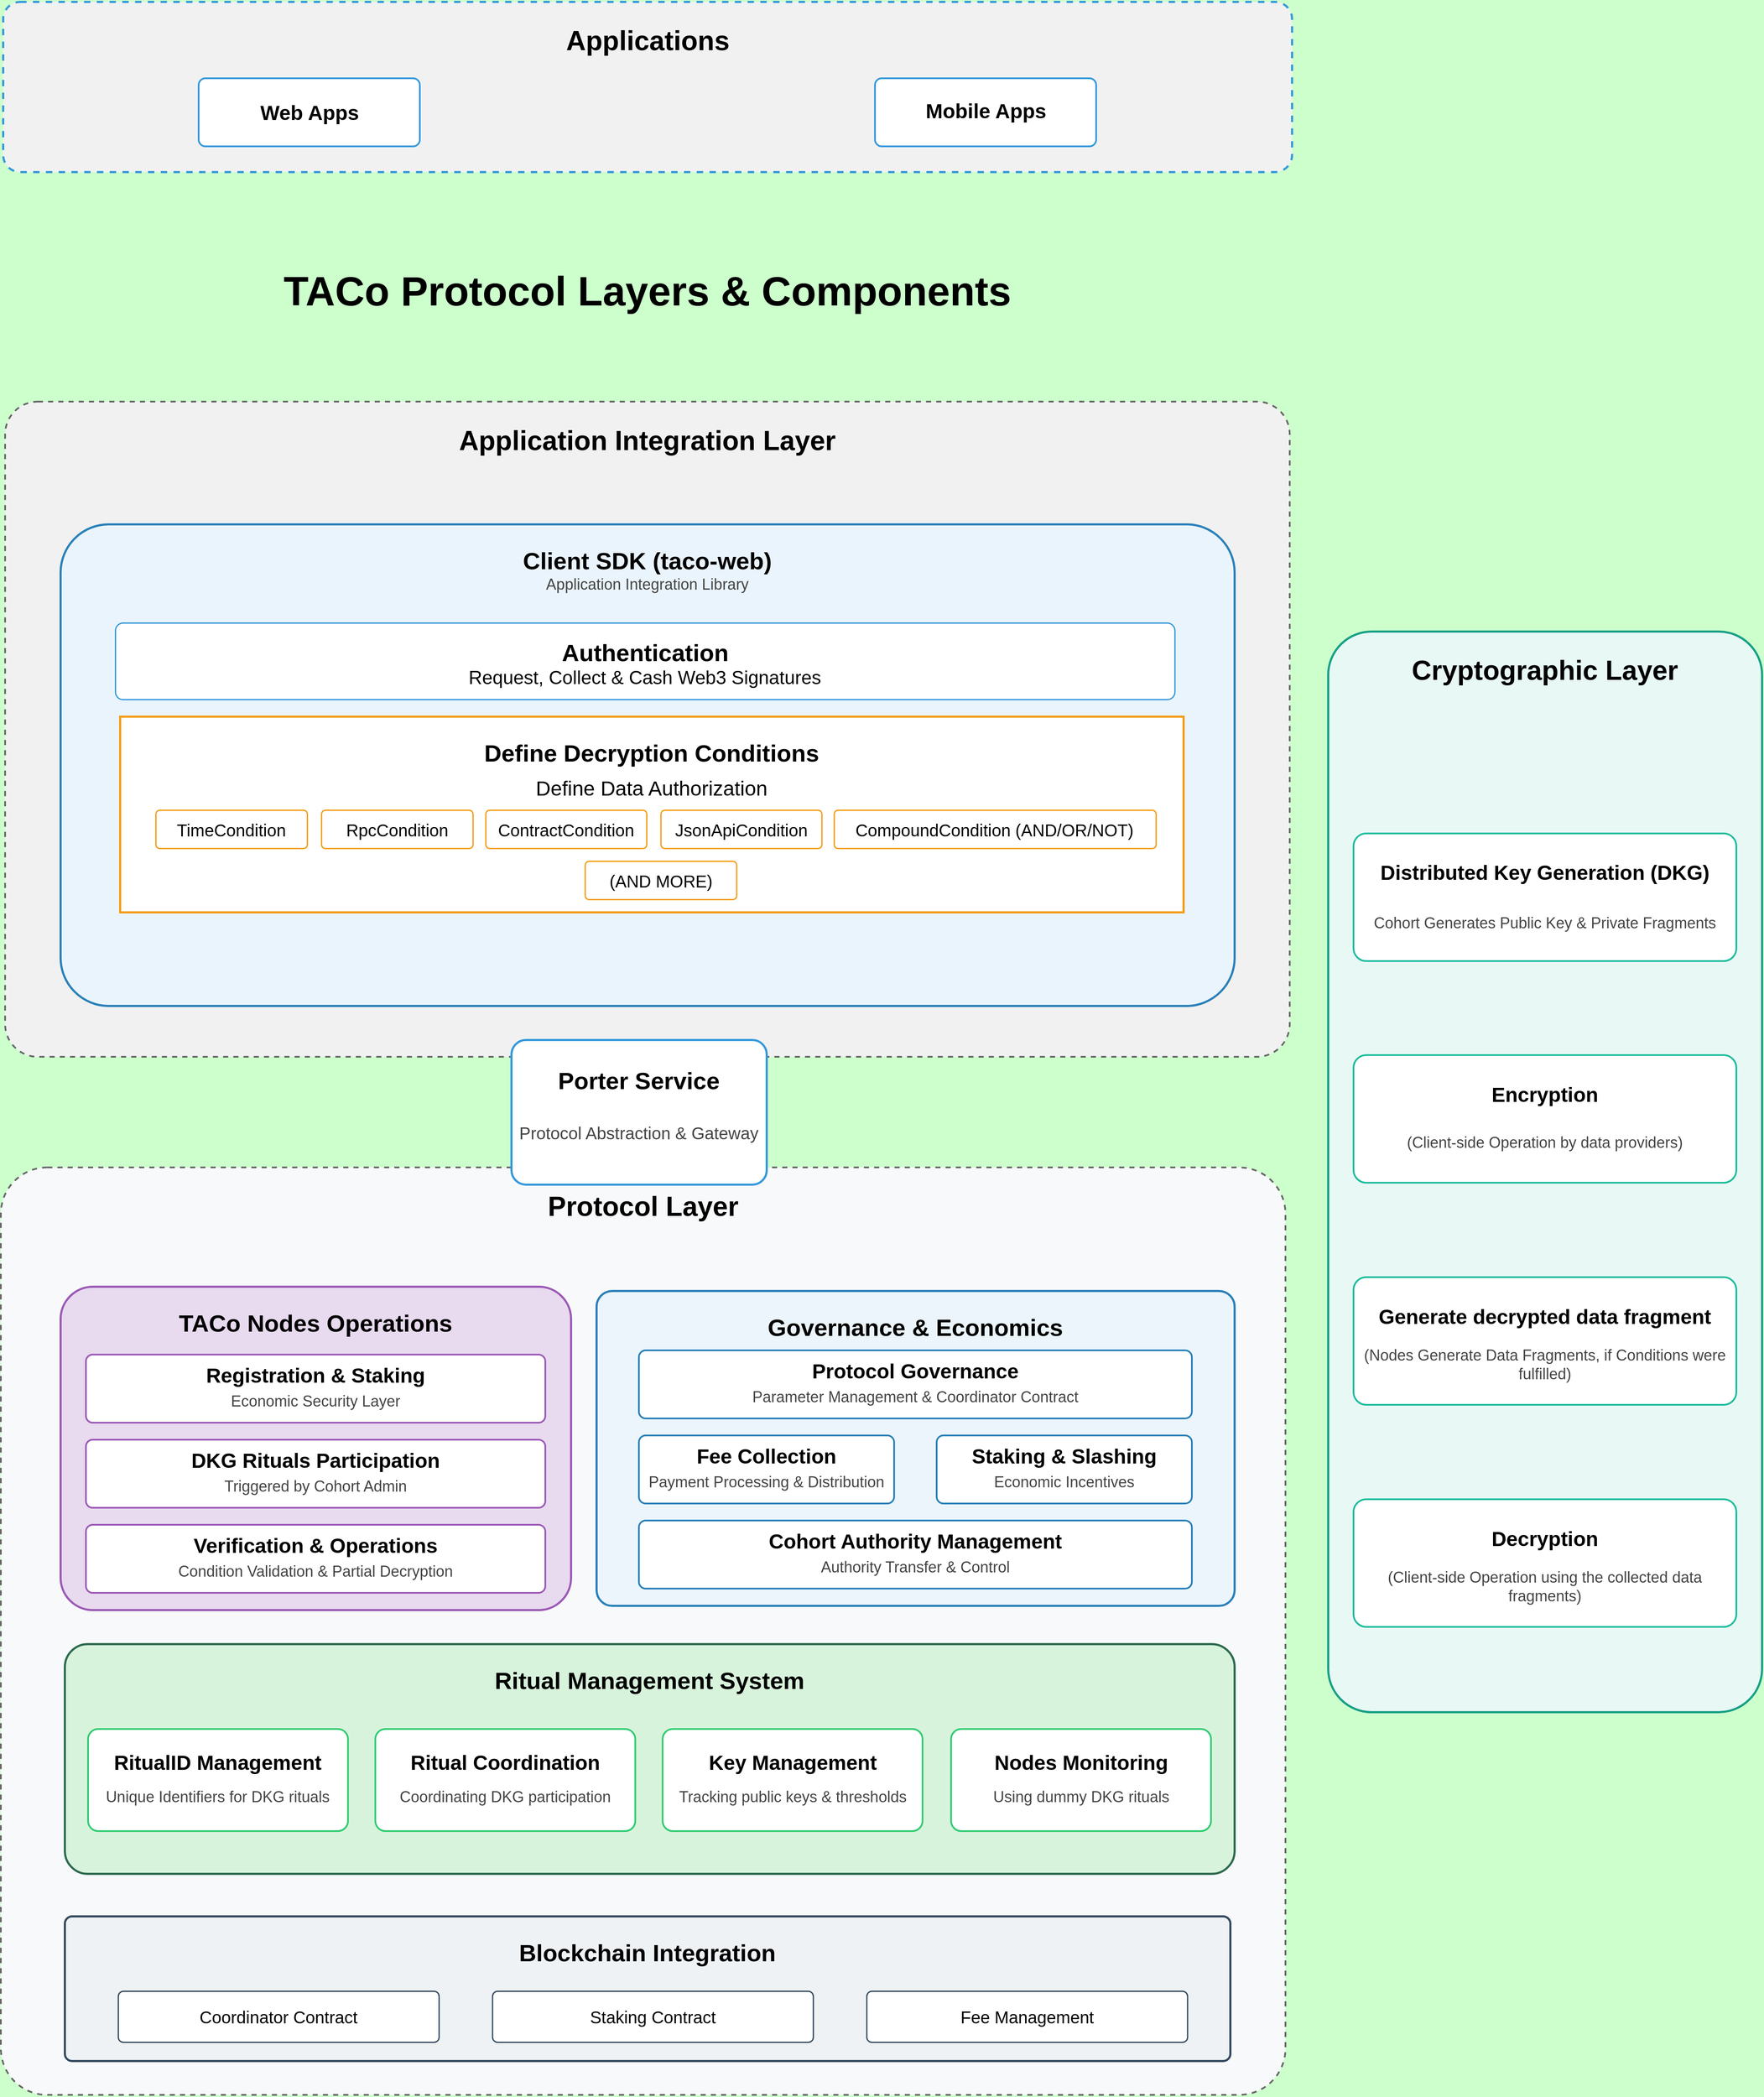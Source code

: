 <!-- 
===================================================================================
 TACo Protocol Use Case Diagram (draw.io source file)
===================================================================================
 WORKFLOW INSTRUCTIONS:
 1. Edit this file using draw.io or compatible tools (e.g., VS Code with draw.io extension)
 2. Export as SVG to SAME-FILE-NAME.svg for documentation display
 3. Keep SAME-FILE-NAME-metadata.json in sync with any changes to actors/use cases
 
 NOTE: This file is the source of truth for the diagram's visual representation.
       The metadata JSON file is the source of truth for the semantic meaning.
===================================================================================
-->
<mxfile>
    <diagram id="taco-components-diagram" name="TACo Components Diagram">
        <mxGraphModel dx="4568" dy="2172" grid="1" gridSize="10" guides="1" tooltips="1" connect="1" arrows="1" fold="1" page="1" pageScale="1" pageWidth="2300" pageHeight="2600" background="#ccffcc" math="0" shadow="0">
            <root>
                <mxCell id="0"/>
                <mxCell id="1" parent="0"/>
                <!-- Title -->
                <mxCell id="title" value="TACo Protocol Layers &amp; Components" style="text;html=1;strokeColor=none;fillColor=none;align=center;verticalAlign=middle;whiteSpace=wrap;rounded=0;fontSize=48;fontColor=#000000;fontStyle=1" parent="1" vertex="1">
                    <mxGeometry x="500" y="360" width="1300" height="60" as="geometry"/>
                </mxCell>
                
                <!-- Application Layer -->
                <mxCell id="app-integration" value="Applications" style="rounded=1;whiteSpace=wrap;html=1;fillColor=#f1f1f1;strokeColor=#3498db;strokeWidth=2.5;arcSize=10;fontSize=32;fontStyle=1;align=center;verticalAlign=top;spacingTop=20;fontColor=#000000;dashed=1;" parent="1" vertex="1">
                    <mxGeometry x="392.5" y="50" width="1515" height="200" as="geometry"/>
                </mxCell>
                
                <!-- Application Types -->
                <mxCell id="web-apps-box" value="" style="rounded=1;whiteSpace=wrap;html=1;fillColor=#ffffff;strokeColor=#3498db;strokeWidth=2;arcSize=10;" parent="1" vertex="1">
                    <mxGeometry x="622.5" y="140" width="260" height="80" as="geometry"/>
                </mxCell>
                <mxCell id="web-apps-title" value="Web Apps" style="text;html=1;strokeColor=none;fillColor=none;align=center;verticalAlign=middle;whiteSpace=wrap;rounded=0;fontSize=24;fontStyle=1;fontColor=#000000;" vertex="1" parent="1">
                    <mxGeometry x="622.5" y="166" width="260" height="30" as="geometry"/>
                </mxCell>
                
                <mxCell id="mobile-apps-box" value="" style="rounded=1;whiteSpace=wrap;html=1;fillColor=#ffffff;strokeColor=#3498db;strokeWidth=2;arcSize=10;" parent="1" vertex="1">
                    <mxGeometry x="1417.5" y="140" width="260" height="80" as="geometry"/>
                </mxCell>
                <mxCell id="mobile-apps-title" value="Mobile Apps" style="text;html=1;strokeColor=none;fillColor=none;align=center;verticalAlign=middle;whiteSpace=wrap;rounded=0;fontSize=24;fontStyle=1;fontColor=#000000;" vertex="1" parent="1">
                    <mxGeometry x="1417.5" y="164" width="260" height="30" as="geometry"/>
                </mxCell>
                
                <!-- Application Integration Layer -->
                <mxCell id="application-domain" value="Application Integration Layer" style="rounded=1;whiteSpace=wrap;html=1;fillColor=#f1f1f1;strokeColor=#666666;strokeWidth=2;dashed=1;arcSize=5;fontSize=32;fontStyle=1;align=center;verticalAlign=top;spacingTop=20;fontColor=#000000;" parent="1" vertex="1">
                    <mxGeometry x="395" y="520" width="1510" height="770" as="geometry"/>
                </mxCell>
                
                <!-- Client SDK -->
                <mxCell id="authentication" value="Client SDK (taco-web)" style="rounded=1;whiteSpace=wrap;html=1;fillColor=#eaf4fc;strokeColor=#2980b9;strokeWidth=2.5;arcSize=10;fontSize=28;fontStyle=1;align=center;verticalAlign=top;spacingTop=20;fontColor=#000000;" parent="1" vertex="1">
                    <mxGeometry x="460" y="664" width="1380" height="566" as="geometry"/>
                </mxCell>
                <mxCell id="client-sdk-desc" value="Application Integration Library" style="text;html=1;strokeColor=none;fillColor=none;align=center;verticalAlign=middle;whiteSpace=wrap;rounded=0;fontSize=18;fontColor=#444444;" vertex="1" parent="1">
                    <mxGeometry x="880" y="720" width="540" height="30" as="geometry"/>
                </mxCell>
                
                <!-- Authentication -->
                <mxCell id="web3-signatures" value="" style="rounded=1;whiteSpace=wrap;html=1;fillColor=#ffffff;strokeColor=#3498db;strokeWidth=1.5;arcSize=10;" parent="1" vertex="1">
                    <mxGeometry x="524.5" y="780" width="1245.32" height="90" as="geometry"/>
                </mxCell>
                <mxCell id="web3-signatures-title" value="Authentication" style="text;html=1;strokeColor=none;fillColor=none;align=center;verticalAlign=middle;whiteSpace=wrap;rounded=0;fontSize=28;fontStyle=1;fontColor=#000000;" vertex="1" parent="1">
                    <mxGeometry x="764.59" y="800" width="765.26" height="30" as="geometry"/>
                </mxCell>
                <mxCell id="web3-signatures-desc" value="Request, Collect &amp; Cash Web3 Signatures" style="text;html=1;strokeColor=none;fillColor=none;align=center;verticalAlign=middle;whiteSpace=wrap;rounded=0;fontSize=22;fontColor=#000000;fontStyle=0" vertex="1" parent="1">
                    <mxGeometry x="616.09" y="830" width="1062.44" height="30" as="geometry"/>
                </mxCell>
                
                <!-- Access Control -->
                <mxCell id="access-control" value="Define Decryption Conditions" style="rounded=0;whiteSpace=wrap;html=1;fillColor=#ffffff;strokeColor=#f39c12;strokeWidth=2.5;arcSize=10;fontSize=28;fontStyle=1;align=center;verticalAlign=top;spacingTop=20;fontColor=#000000;" parent="1" vertex="1">
                    <mxGeometry x="530" y="890" width="1250.01" height="230" as="geometry"/>
                </mxCell>
                <mxCell id="authorization-title" value="Define Data Authorization" style="text;html=1;strokeColor=none;fillColor=none;align=center;verticalAlign=middle;whiteSpace=wrap;rounded=0;fontSize=24;fontStyle=0;fontColor=#000000;" vertex="1" parent="1">
                    <mxGeometry x="965.82" y="960" width="378.37" height="30" as="geometry"/>
                </mxCell>
                
                <!-- Condition Types -->
                <mxCell id="time-condition" value="TimeCondition" style="rounded=1;whiteSpace=wrap;html=1;fillColor=#ffffff;strokeColor=#f39c12;strokeWidth=1.5;arcSize=10;fontSize=20;align=center;fontColor=#000000;" parent="1" vertex="1">
                    <mxGeometry x="572" y="1000" width="178.06" height="45" as="geometry"/>
                </mxCell>
                <mxCell id="rpc-condition" value="RpcCondition" style="rounded=1;whiteSpace=wrap;html=1;fillColor=#ffffff;strokeColor=#f39c12;strokeWidth=1.5;arcSize=10;fontSize=20;align=center;fontColor=#000000;" parent="1" vertex="1">
                    <mxGeometry x="766.75" y="1000" width="178.06" height="45" as="geometry"/>
                </mxCell>
                <mxCell id="contract-condition" value="ContractCondition" style="rounded=1;whiteSpace=wrap;html=1;fillColor=#ffffff;strokeColor=#f39c12;strokeWidth=1.5;arcSize=10;fontSize=20;align=center;fontColor=#000000;" parent="1" vertex="1">
                    <mxGeometry x="959.82" y="1000" width="189.18" height="45" as="geometry"/>
                </mxCell>
                <mxCell id="json-condition" value="JsonApiCondition" style="rounded=1;whiteSpace=wrap;html=1;fillColor=#ffffff;strokeColor=#f39c12;strokeWidth=1.5;arcSize=10;fontSize=20;align=center;fontColor=#000000;" parent="1" vertex="1">
                    <mxGeometry x="1165.7" y="1000" width="189.18" height="45" as="geometry"/>
                </mxCell>
                <mxCell id="compound-condition" value="CompoundCondition (AND/OR/NOT)" style="rounded=1;whiteSpace=wrap;html=1;fillColor=#ffffff;strokeColor=#f39c12;strokeWidth=1.5;arcSize=10;fontSize=20;align=center;fontColor=#000000;" parent="1" vertex="1">
                    <mxGeometry x="1369.35" y="1000" width="378.37" height="45" as="geometry"/>
                </mxCell>
                <mxCell id="more-conditions" value="(AND MORE)" style="rounded=1;whiteSpace=wrap;html=1;fillColor=#ffffff;strokeColor=#f39c12;strokeWidth=1.5;arcSize=10;fontSize=20;align=center;fontColor=#000000;" vertex="1" parent="1">
                    <mxGeometry x="1076.67" y="1060" width="178.06" height="45" as="geometry"/>
                </mxCell>
                <!-- Protocol Layer -->
                <mxCell id="protocol-domain" value="Protocol Layer" style="rounded=1;whiteSpace=wrap;html=1;fillColor=#f7f9fa;strokeColor=#666666;strokeWidth=2;dashed=1;arcSize=5;fontSize=32;fontStyle=1;align=center;verticalAlign=top;spacingTop=20;fontColor=#000000;" parent="1" vertex="1">
                    <mxGeometry x="390" y="1420" width="1510" height="1090" as="geometry"/>
                </mxCell>
                
                <!-- Nodes Operations -->
                <mxCell id="node-infrastructure" value="TACo Nodes Operations" style="rounded=1;whiteSpace=wrap;html=1;fillColor=#e8daef;strokeColor=#9b59b6;strokeWidth=2.5;arcSize=10;fontSize=28;fontStyle=1;align=center;verticalAlign=top;spacingTop=20;fontColor=#000000;" parent="1" vertex="1">
                    <mxGeometry x="460" y="1560" width="600" height="380" as="geometry"/>
                </mxCell>
                <mxCell id="node-participation" value="" style="rounded=1;whiteSpace=wrap;html=1;fillColor=#ffffff;strokeColor=#9b59b6;strokeWidth=2;arcSize=10;" parent="1" vertex="1">
                    <mxGeometry x="490" y="1640" width="540" height="80" as="geometry"/>
                </mxCell>
                <mxCell id="node-participation-title" value="Registration &amp; Staking" style="text;html=1;strokeColor=none;fillColor=none;align=center;verticalAlign=middle;whiteSpace=wrap;rounded=0;fontSize=24;fontStyle=1;fontColor=#000000;" vertex="1" parent="1">
                    <mxGeometry x="490" y="1650" width="540" height="30" as="geometry"/>
                </mxCell>
                <mxCell id="node-participation-desc" value="Economic Security Layer" style="text;html=1;strokeColor=none;fillColor=none;align=center;verticalAlign=middle;whiteSpace=wrap;rounded=0;fontSize=18;fontColor=#444444;" vertex="1" parent="1">
                    <mxGeometry x="490" y="1680" width="540" height="30" as="geometry"/>
                </mxCell>
                <mxCell id="cohort-organization" value="" style="rounded=1;whiteSpace=wrap;html=1;fillColor=#ffffff;strokeColor=#9b59b6;strokeWidth=2;arcSize=10;" parent="1" vertex="1">
                    <mxGeometry x="490" y="1740" width="540" height="80" as="geometry"/>
                </mxCell>
                <mxCell id="cohort-organization-title" value="DKG Rituals Participation" style="text;html=1;strokeColor=none;fillColor=none;align=center;verticalAlign=middle;whiteSpace=wrap;rounded=0;fontSize=24;fontStyle=1;fontColor=#000000;" vertex="1" parent="1">
                    <mxGeometry x="490" y="1750" width="540" height="30" as="geometry"/>
                </mxCell>
                <mxCell id="cohort-organization-desc" value="Triggered by Cohort Admin" style="text;html=1;strokeColor=none;fillColor=none;align=center;verticalAlign=middle;whiteSpace=wrap;rounded=0;fontSize=18;fontColor=#444444;" vertex="1" parent="1">
                    <mxGeometry x="490" y="1780" width="540" height="30" as="geometry"/>
                </mxCell>
                <mxCell id="verification-operations" value="" style="rounded=1;whiteSpace=wrap;html=1;fillColor=#ffffff;strokeColor=#9b59b6;strokeWidth=2;arcSize=10;" parent="1" vertex="1">
                    <mxGeometry x="490" y="1840" width="540" height="80" as="geometry"/>
                </mxCell>
                <mxCell id="verification-operations-title" value="Verification &amp; Operations" style="text;html=1;strokeColor=none;fillColor=none;align=center;verticalAlign=middle;whiteSpace=wrap;rounded=0;fontSize=24;fontStyle=1;fontColor=#000000;" vertex="1" parent="1">
                    <mxGeometry x="490" y="1850" width="540" height="30" as="geometry"/>
                </mxCell>
                <mxCell id="verification-operations-desc" value="Condition Validation &amp; Partial Decryption" style="text;html=1;strokeColor=none;fillColor=none;align=center;verticalAlign=middle;whiteSpace=wrap;rounded=0;fontSize=18;fontColor=#444444;" vertex="1" parent="1">
                    <mxGeometry x="490" y="1880" width="540" height="30" as="geometry"/>
                </mxCell>
                
                <!-- Governance & Economics -->
                <mxCell id="governance-economics" value="Governance &amp; Economics" style="rounded=1;whiteSpace=wrap;html=1;fillColor=#ebf5fb;strokeColor=#2980b9;strokeWidth=2.5;arcSize=5;fontSize=28;fontStyle=1;align=center;verticalAlign=top;spacingTop=20;fontColor=#000000;" parent="1" vertex="1">
                    <mxGeometry x="1090" y="1565" width="750" height="370" as="geometry"/>
                </mxCell>
                <mxCell id="protocol-governance" value="" style="rounded=1;whiteSpace=wrap;html=1;fillColor=#ffffff;strokeColor=#2980b9;strokeWidth=2;arcSize=10;" parent="1" vertex="1">
                    <mxGeometry x="1140" y="1635" width="650" height="80" as="geometry"/>
                </mxCell>
                <mxCell id="protocol-governance-title" value="Protocol Governance" style="text;html=1;strokeColor=none;fillColor=none;align=center;verticalAlign=middle;whiteSpace=wrap;rounded=0;fontSize=24;fontStyle=1;fontColor=#000000;" vertex="1" parent="1">
                    <mxGeometry x="1140" y="1645" width="650" height="30" as="geometry"/>
                </mxCell>
                <mxCell id="protocol-governance-desc" value="Parameter Management &amp; Coordinator Contract" style="text;html=1;strokeColor=none;fillColor=none;align=center;verticalAlign=middle;whiteSpace=wrap;rounded=0;fontSize=18;fontColor=#444444;" vertex="1" parent="1">
                    <mxGeometry x="1140" y="1675" width="650" height="30" as="geometry"/>
                </mxCell>
                <mxCell id="fee-collection" value="" style="rounded=1;whiteSpace=wrap;html=1;fillColor=#ffffff;strokeColor=#2980b9;strokeWidth=2;arcSize=10;" parent="1" vertex="1">
                    <mxGeometry x="1140" y="1735" width="300" height="80" as="geometry"/>
                </mxCell>
                <mxCell id="fee-collection-title" value="Fee Collection" style="text;html=1;strokeColor=none;fillColor=none;align=center;verticalAlign=middle;whiteSpace=wrap;rounded=0;fontSize=24;fontStyle=1;fontColor=#000000;" vertex="1" parent="1">
                    <mxGeometry x="1140" y="1745" width="300" height="30" as="geometry"/>
                </mxCell>
                <mxCell id="fee-collection-desc" value="Payment Processing &amp; Distribution" style="text;html=1;strokeColor=none;fillColor=none;align=center;verticalAlign=middle;whiteSpace=wrap;rounded=0;fontSize=18;fontColor=#444444;" vertex="1" parent="1">
                    <mxGeometry x="1140" y="1775" width="300" height="30" as="geometry"/>
                </mxCell>
                <mxCell id="staking-slashing" value="" style="rounded=1;whiteSpace=wrap;html=1;fillColor=#ffffff;strokeColor=#2980b9;strokeWidth=2;arcSize=10;" parent="1" vertex="1">
                    <mxGeometry x="1490" y="1735" width="300" height="80" as="geometry"/>
                </mxCell>
                <mxCell id="staking-slashing-title" value="Staking &amp; Slashing" style="text;html=1;strokeColor=none;fillColor=none;align=center;verticalAlign=middle;whiteSpace=wrap;rounded=0;fontSize=24;fontStyle=1;fontColor=#000000;" vertex="1" parent="1">
                    <mxGeometry x="1490" y="1745" width="300" height="30" as="geometry"/>
                </mxCell>
                <mxCell id="staking-slashing-desc" value="Economic Incentives" style="text;html=1;strokeColor=none;fillColor=none;align=center;verticalAlign=middle;whiteSpace=wrap;rounded=0;fontSize=18;fontColor=#444444;" vertex="1" parent="1">
                    <mxGeometry x="1490" y="1775" width="300" height="30" as="geometry"/>
                </mxCell>
                <mxCell id="cohort-authority-mgmt" value="" style="rounded=1;whiteSpace=wrap;html=1;fillColor=#ffffff;strokeColor=#2980b9;strokeWidth=2;arcSize=10;" parent="1" vertex="1">
                    <mxGeometry x="1140" y="1835" width="650" height="80" as="geometry"/>
                </mxCell>
                <mxCell id="cohort-authority-mgmt-title" value="Cohort Authority Management" style="text;html=1;strokeColor=none;fillColor=none;align=center;verticalAlign=middle;whiteSpace=wrap;rounded=0;fontSize=24;fontStyle=1;fontColor=#000000;" vertex="1" parent="1">
                    <mxGeometry x="1140" y="1845" width="650" height="30" as="geometry"/>
                </mxCell>
                <mxCell id="cohort-authority-mgmt-desc" value="Authority Transfer &amp; Control" style="text;html=1;strokeColor=none;fillColor=none;align=center;verticalAlign=middle;whiteSpace=wrap;rounded=0;fontSize=18;fontColor=#444444;" vertex="1" parent="1">
                    <mxGeometry x="1140" y="1875" width="650" height="30" as="geometry"/>
                </mxCell>
                
                <!-- Porter Service -->
                <mxCell id="porter-service" value="" style="rounded=1;whiteSpace=wrap;html=1;fillColor=#ffffff;strokeColor=#3498db;strokeWidth=2.5;arcSize=10;" parent="1" vertex="1">
                    <mxGeometry x="990" y="1270" width="300" height="170" as="geometry"/>
                </mxCell>
                <mxCell id="porter-service-title" value="Porter Service" style="text;html=1;strokeColor=none;fillColor=none;align=center;verticalAlign=middle;whiteSpace=wrap;rounded=0;fontSize=28;fontStyle=1;fontColor=#000000;" vertex="1" parent="1">
                    <mxGeometry x="990" y="1294" width="300" height="48" as="geometry"/>
                </mxCell>
                <mxCell id="porter-service-desc" value="Protocol Abstraction &amp; Gateway" style="text;html=1;strokeColor=none;fillColor=none;align=center;verticalAlign=middle;whiteSpace=wrap;rounded=0;fontSize=20;fontColor=#444444;" vertex="1" parent="1">
                    <mxGeometry x="990" y="1355" width="300" height="48" as="geometry"/>
                </mxCell>
                
                <!-- Ritual Management System -->
                <mxCell id="ritual-management" value="Ritual Management System" style="rounded=1;whiteSpace=wrap;html=1;fillColor=#d8f3dc;strokeColor=#2d6a4f;strokeWidth=2.5;arcSize=10;fontSize=28;fontStyle=1;align=center;verticalAlign=top;spacingTop=20;fontColor=#000000;" parent="1" vertex="1">
                    <mxGeometry x="465" y="1980" width="1375" height="270" as="geometry"/>
                </mxCell>
                <mxCell id="ritual-id" value="" style="rounded=1;whiteSpace=wrap;html=1;fillColor=#ffffff;strokeColor=#2ecc71;strokeWidth=2;arcSize=10;" parent="1" vertex="1">
                    <mxGeometry x="492.5" y="2080" width="305.56" height="120" as="geometry"/>
                </mxCell>
                <mxCell id="ritual-id-title" value="RitualID Management" style="text;html=1;strokeColor=none;fillColor=none;align=center;verticalAlign=middle;whiteSpace=wrap;rounded=0;fontSize=24;fontStyle=1;fontColor=#000000;" vertex="1" parent="1">
                    <mxGeometry x="492.5" y="2100" width="305.56" height="40" as="geometry"/>
                </mxCell>
                <mxCell id="ritual-id-desc" value="Unique Identifiers for DKG rituals" style="text;html=1;strokeColor=none;fillColor=none;align=center;verticalAlign=middle;whiteSpace=wrap;rounded=0;fontSize=18;fontColor=#444444;" vertex="1" parent="1">
                    <mxGeometry x="492.5" y="2140" width="305.56" height="40" as="geometry"/>
                </mxCell>
                <mxCell id="ritual-coordination" value="" style="rounded=1;whiteSpace=wrap;html=1;fillColor=#ffffff;strokeColor=#2ecc71;strokeWidth=2;arcSize=10;" parent="1" vertex="1">
                    <mxGeometry x="830.18" y="2080" width="305.56" height="120" as="geometry"/>
                </mxCell>
                <mxCell id="ritual-coordination-title" value="Ritual Coordination" style="text;html=1;strokeColor=none;fillColor=none;align=center;verticalAlign=middle;whiteSpace=wrap;rounded=0;fontSize=24;fontStyle=1;fontColor=#000000;" vertex="1" parent="1">
                    <mxGeometry x="830.18" y="2100" width="305.56" height="40" as="geometry"/>
                </mxCell>
                <mxCell id="ritual-coordination-desc" value="Coordinating DKG participation" style="text;html=1;strokeColor=none;fillColor=none;align=center;verticalAlign=middle;whiteSpace=wrap;rounded=0;fontSize=18;fontColor=#444444;" vertex="1" parent="1">
                    <mxGeometry x="830.18" y="2140" width="305.56" height="40" as="geometry"/>
                </mxCell>
                <mxCell id="key-management" value="" style="rounded=1;whiteSpace=wrap;html=1;fillColor=#ffffff;strokeColor=#2ecc71;strokeWidth=2;arcSize=10;" parent="1" vertex="1">
                    <mxGeometry x="1167.86" y="2080" width="305.56" height="120" as="geometry"/>
                </mxCell>
                <mxCell id="key-management-title" value="Key Management" style="text;html=1;strokeColor=none;fillColor=none;align=center;verticalAlign=middle;whiteSpace=wrap;rounded=0;fontSize=24;fontStyle=1;fontColor=#000000;" vertex="1" parent="1">
                    <mxGeometry x="1167.86" y="2100" width="305.56" height="40" as="geometry"/>
                </mxCell>
                <mxCell id="key-management-desc" value="Tracking public keys &amp; thresholds" style="text;html=1;strokeColor=none;fillColor=none;align=center;verticalAlign=middle;whiteSpace=wrap;rounded=0;fontSize=18;fontColor=#444444;" vertex="1" parent="1">
                    <mxGeometry x="1167.86" y="2140" width="305.56" height="40" as="geometry"/>
                </mxCell>
                <mxCell id="node-monitoring" value="" style="rounded=1;whiteSpace=wrap;html=1;fillColor=#ffffff;strokeColor=#2ecc71;strokeWidth=2;arcSize=10;" parent="1" vertex="1">
                    <mxGeometry x="1506.94" y="2080" width="305.56" height="120" as="geometry"/>
                </mxCell>
                <mxCell id="node-monitoring-title" value="Nodes Monitoring" style="text;html=1;strokeColor=none;fillColor=none;align=center;verticalAlign=middle;whiteSpace=wrap;rounded=0;fontSize=24;fontStyle=1;fontColor=#000000;" vertex="1" parent="1">
                    <mxGeometry x="1506.94" y="2100" width="305.56" height="40" as="geometry"/>
                </mxCell>
                <mxCell id="node-monitoring-desc" value="Using dummy DKG rituals" style="text;html=1;strokeColor=none;fillColor=none;align=center;verticalAlign=middle;whiteSpace=wrap;rounded=0;fontSize=18;fontColor=#444444;" vertex="1" parent="1">
                    <mxGeometry x="1506.94" y="2140" width="305.56" height="40" as="geometry"/>
                </mxCell>
                
                <!-- Blockchain Integration -->
                <mxCell id="blockchain-integration" value="Blockchain Integration" style="rounded=1;whiteSpace=wrap;html=1;fillColor=#eef2f5;strokeColor=#34495e;strokeWidth=2.5;arcSize=5;fontSize=28;fontStyle=1;align=center;verticalAlign=top;spacingTop=20;fontColor=#000000;" parent="1" vertex="1">
                    <mxGeometry x="465" y="2300" width="1370" height="170" as="geometry"/>
                </mxCell>
                <mxCell id="coordinator-contract" value="Coordinator Contract" style="rounded=1;whiteSpace=wrap;html=1;fillColor=#ffffff;strokeColor=#34495e;strokeWidth=1.5;arcSize=10;fontSize=20;align=center;fontColor=#000000;" parent="1" vertex="1">
                    <mxGeometry x="527.84" y="2388" width="377.06" height="60" as="geometry"/>
                </mxCell>
                <mxCell id="staking-contract" value="Staking Contract" style="rounded=1;whiteSpace=wrap;html=1;fillColor=#ffffff;strokeColor=#34495e;strokeWidth=1.5;arcSize=10;fontSize=20;align=center;fontColor=#000000;" parent="1" vertex="1">
                    <mxGeometry x="967.75" y="2388" width="377.06" height="60" as="geometry"/>
                </mxCell>
                <mxCell id="fee-contract" value="Fee Management" style="rounded=1;whiteSpace=wrap;html=1;fillColor=#ffffff;strokeColor=#34495e;strokeWidth=1.5;arcSize=10;fontSize=20;align=center;fontColor=#000000;" parent="1" vertex="1">
                    <mxGeometry x="1407.66" y="2388" width="377.06" height="60" as="geometry"/>
                </mxCell>
                
                <!-- Cryptographic Layer -->
                <mxCell id="crypto-layer" value="Cryptographic Layer" style="rounded=1;whiteSpace=wrap;html=1;fillColor=#e8f8f5;strokeColor=#16a085;strokeWidth=2.5;arcSize=10;fontSize=32;fontStyle=1;align=center;verticalAlign=top;spacingTop=20;fontColor=#000000;" parent="1" vertex="1">
                    <mxGeometry x="1950" y="790" width="510" height="1270" as="geometry"/>
                </mxCell>
                
                <!-- DKG -->
                <mxCell id="dkg" value="" style="rounded=1;whiteSpace=wrap;html=1;fillColor=#ffffff;strokeColor=#1abc9c;strokeWidth=2;arcSize=10;fontSize=24;align=center;fontColor=#000000;" parent="1" vertex="1">
                    <mxGeometry x="1980" y="1027.5" width="450" height="150" as="geometry"/>
                </mxCell>
                <mxCell id="dkg-title" value="Distributed Key Generation (DKG)" style="text;html=1;strokeColor=none;fillColor=none;align=center;verticalAlign=middle;whiteSpace=wrap;rounded=0;fontSize=24;fontStyle=1;fontColor=#000000;" vertex="1" parent="1">
                    <mxGeometry x="2009.9" y="1046.25" width="390.19" height="56.25" as="geometry"/>
                </mxCell>
                <mxCell id="dkg-desc" value="Cohort Generates Public Key &amp; Private Fragments" style="text;html=1;strokeColor=none;fillColor=none;align=center;verticalAlign=middle;whiteSpace=wrap;rounded=0;fontSize=18;fontColor=#444444;" vertex="1" parent="1">
                    <mxGeometry x="1992.1" y="1110" width="425.81" height="45" as="geometry"/>
                </mxCell>
                
                <!-- Encryption -->
                <mxCell id="encryption" value="" style="rounded=1;whiteSpace=wrap;html=1;fillColor=#ffffff;strokeColor=#1abc9c;strokeWidth=2;arcSize=10;" parent="1" vertex="1">
                    <mxGeometry x="1980" y="1288" width="450" height="150" as="geometry"/>
                </mxCell>
                <mxCell id="encryption-title" value="Encryption" style="text;html=1;strokeColor=none;fillColor=none;align=center;verticalAlign=middle;whiteSpace=wrap;rounded=0;fontSize=24;fontStyle=1;fontColor=#000000;" vertex="1" parent="1">
                    <mxGeometry x="1980" y="1307" width="450" height="56" as="geometry"/>
                </mxCell>
                <mxCell id="encryption-desc" value="(Client-side Operation by data providers)" style="text;html=1;strokeColor=none;fillColor=none;align=center;verticalAlign=middle;whiteSpace=wrap;rounded=0;fontSize=18;fontColor=#444444;" vertex="1" parent="1">
                    <mxGeometry x="1980" y="1363" width="450" height="56" as="geometry"/>
                </mxCell>
                
                <!-- Threshold Schemes -->
                <mxCell id="threshold-schemes" value="" style="rounded=1;whiteSpace=wrap;html=1;fillColor=#ffffff;strokeColor=#1abc9c;strokeWidth=2;arcSize=10;" parent="1" vertex="1">
                    <mxGeometry x="1980" y="1549" width="450" height="150" as="geometry"/>
                </mxCell>
                <mxCell id="threshold-schemes-title" value="Generate decrypted data fragment" style="text;html=1;strokeColor=none;fillColor=none;align=center;verticalAlign=middle;whiteSpace=wrap;rounded=0;fontSize=24;fontStyle=1;fontColor=#000000;" vertex="1" parent="1">
                    <mxGeometry x="1980" y="1568" width="450" height="56" as="geometry"/>
                </mxCell>
                <mxCell id="threshold-schemes-desc" value="(Nodes Generate Data Fragments, if Conditions were fulfilled)" style="text;html=1;strokeColor=none;fillColor=none;align=center;verticalAlign=middle;whiteSpace=wrap;rounded=0;fontSize=18;fontColor=#444444;" vertex="1" parent="1">
                    <mxGeometry x="1980" y="1624" width="450" height="56" as="geometry"/>
                </mxCell>
                
                <!-- Decryption -->
                <mxCell id="decryption" value="" style="rounded=1;whiteSpace=wrap;html=1;fillColor=#ffffff;strokeColor=#1abc9c;strokeWidth=2;arcSize=10;" parent="1" vertex="1">
                    <mxGeometry x="1980" y="1810" width="450" height="150" as="geometry"/>
                </mxCell>
                <mxCell id="decryption-title" value="Decryption" style="text;html=1;strokeColor=none;fillColor=none;align=center;verticalAlign=middle;whiteSpace=wrap;rounded=0;fontSize=24;fontStyle=1;fontColor=#000000;" vertex="1" parent="1">
                    <mxGeometry x="1980" y="1829" width="450" height="56" as="geometry"/>
                </mxCell>
                <mxCell id="decryption-desc" value="(Client-side Operation using the collected data fragments)" style="text;html=1;strokeColor=none;fillColor=none;align=center;verticalAlign=middle;whiteSpace=wrap;rounded=0;fontSize=18;fontColor=#444444;" vertex="1" parent="1">
                    <mxGeometry x="1980" y="1885" width="450" height="56" as="geometry"/>
                </mxCell>
            </root>
        </mxGraphModel>
    </diagram>
</mxfile>
